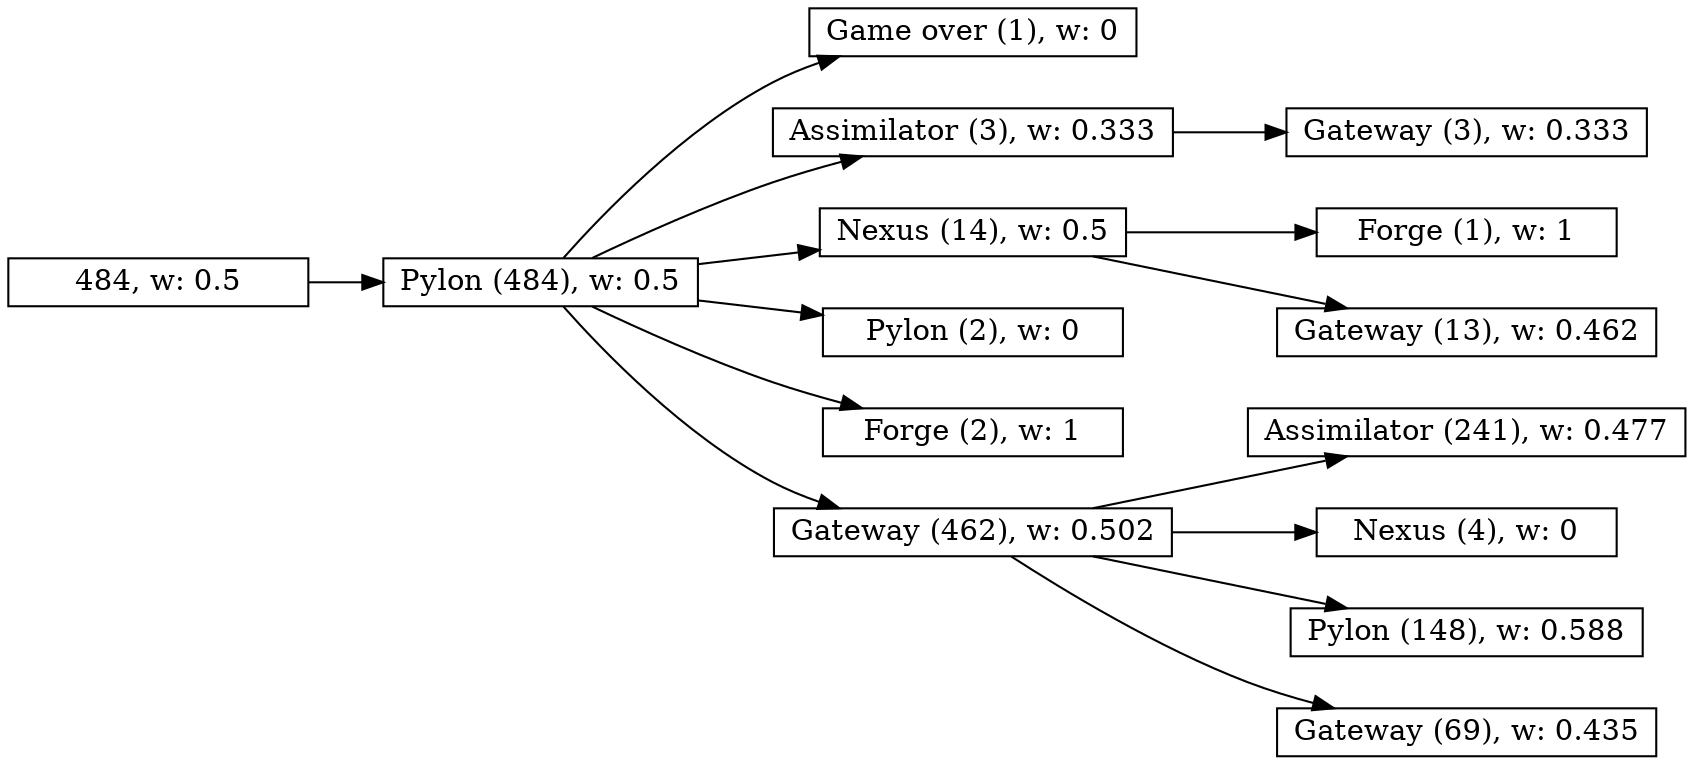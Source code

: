 digraph tree { nodesep=0.35; charset="latin1"; rankdir=LR; fixedsize=true;
node [stype="rounded,filled", width=2, height=0, shape=box, fillcolor="#888888", concentrate=true]
196800195 [label="484, w: 0.5"]
496060985 [label="Pylon (484), w: 0.5"]
765457241 [label="Game over (1), w: 0"]
1612803957 [label="Assimilator (3), w: 0.333"]
857512865 [label="Gateway (3), w: 0.333"]
1612803957 -> 857512865
455967038 [label="Nexus (14), w: 0.5"]
1216355170 [label="Forge (1), w: 1"]
1384506397 [label="Gateway (13), w: 0.462"]
455967038 -> 1216355170
455967038 -> 1384506397
1413699134 [label="Pylon (2), w: 0"]
282274730 [label="Forge (2), w: 1"]
400010887 [label="Gateway (462), w: 0.502"]
1359162699 [label="Assimilator (241), w: 0.477"]
663928954 [label="Nexus (4), w: 0"]
328900066 [label="Pylon (148), w: 0.588"]
200501884 [label="Gateway (69), w: 0.435"]
400010887 -> 1359162699
400010887 -> 663928954
400010887 -> 328900066
400010887 -> 200501884
496060985 -> 765457241
496060985 -> 1612803957
496060985 -> 455967038
496060985 -> 1413699134
496060985 -> 282274730
496060985 -> 400010887
196800195 -> 496060985
}